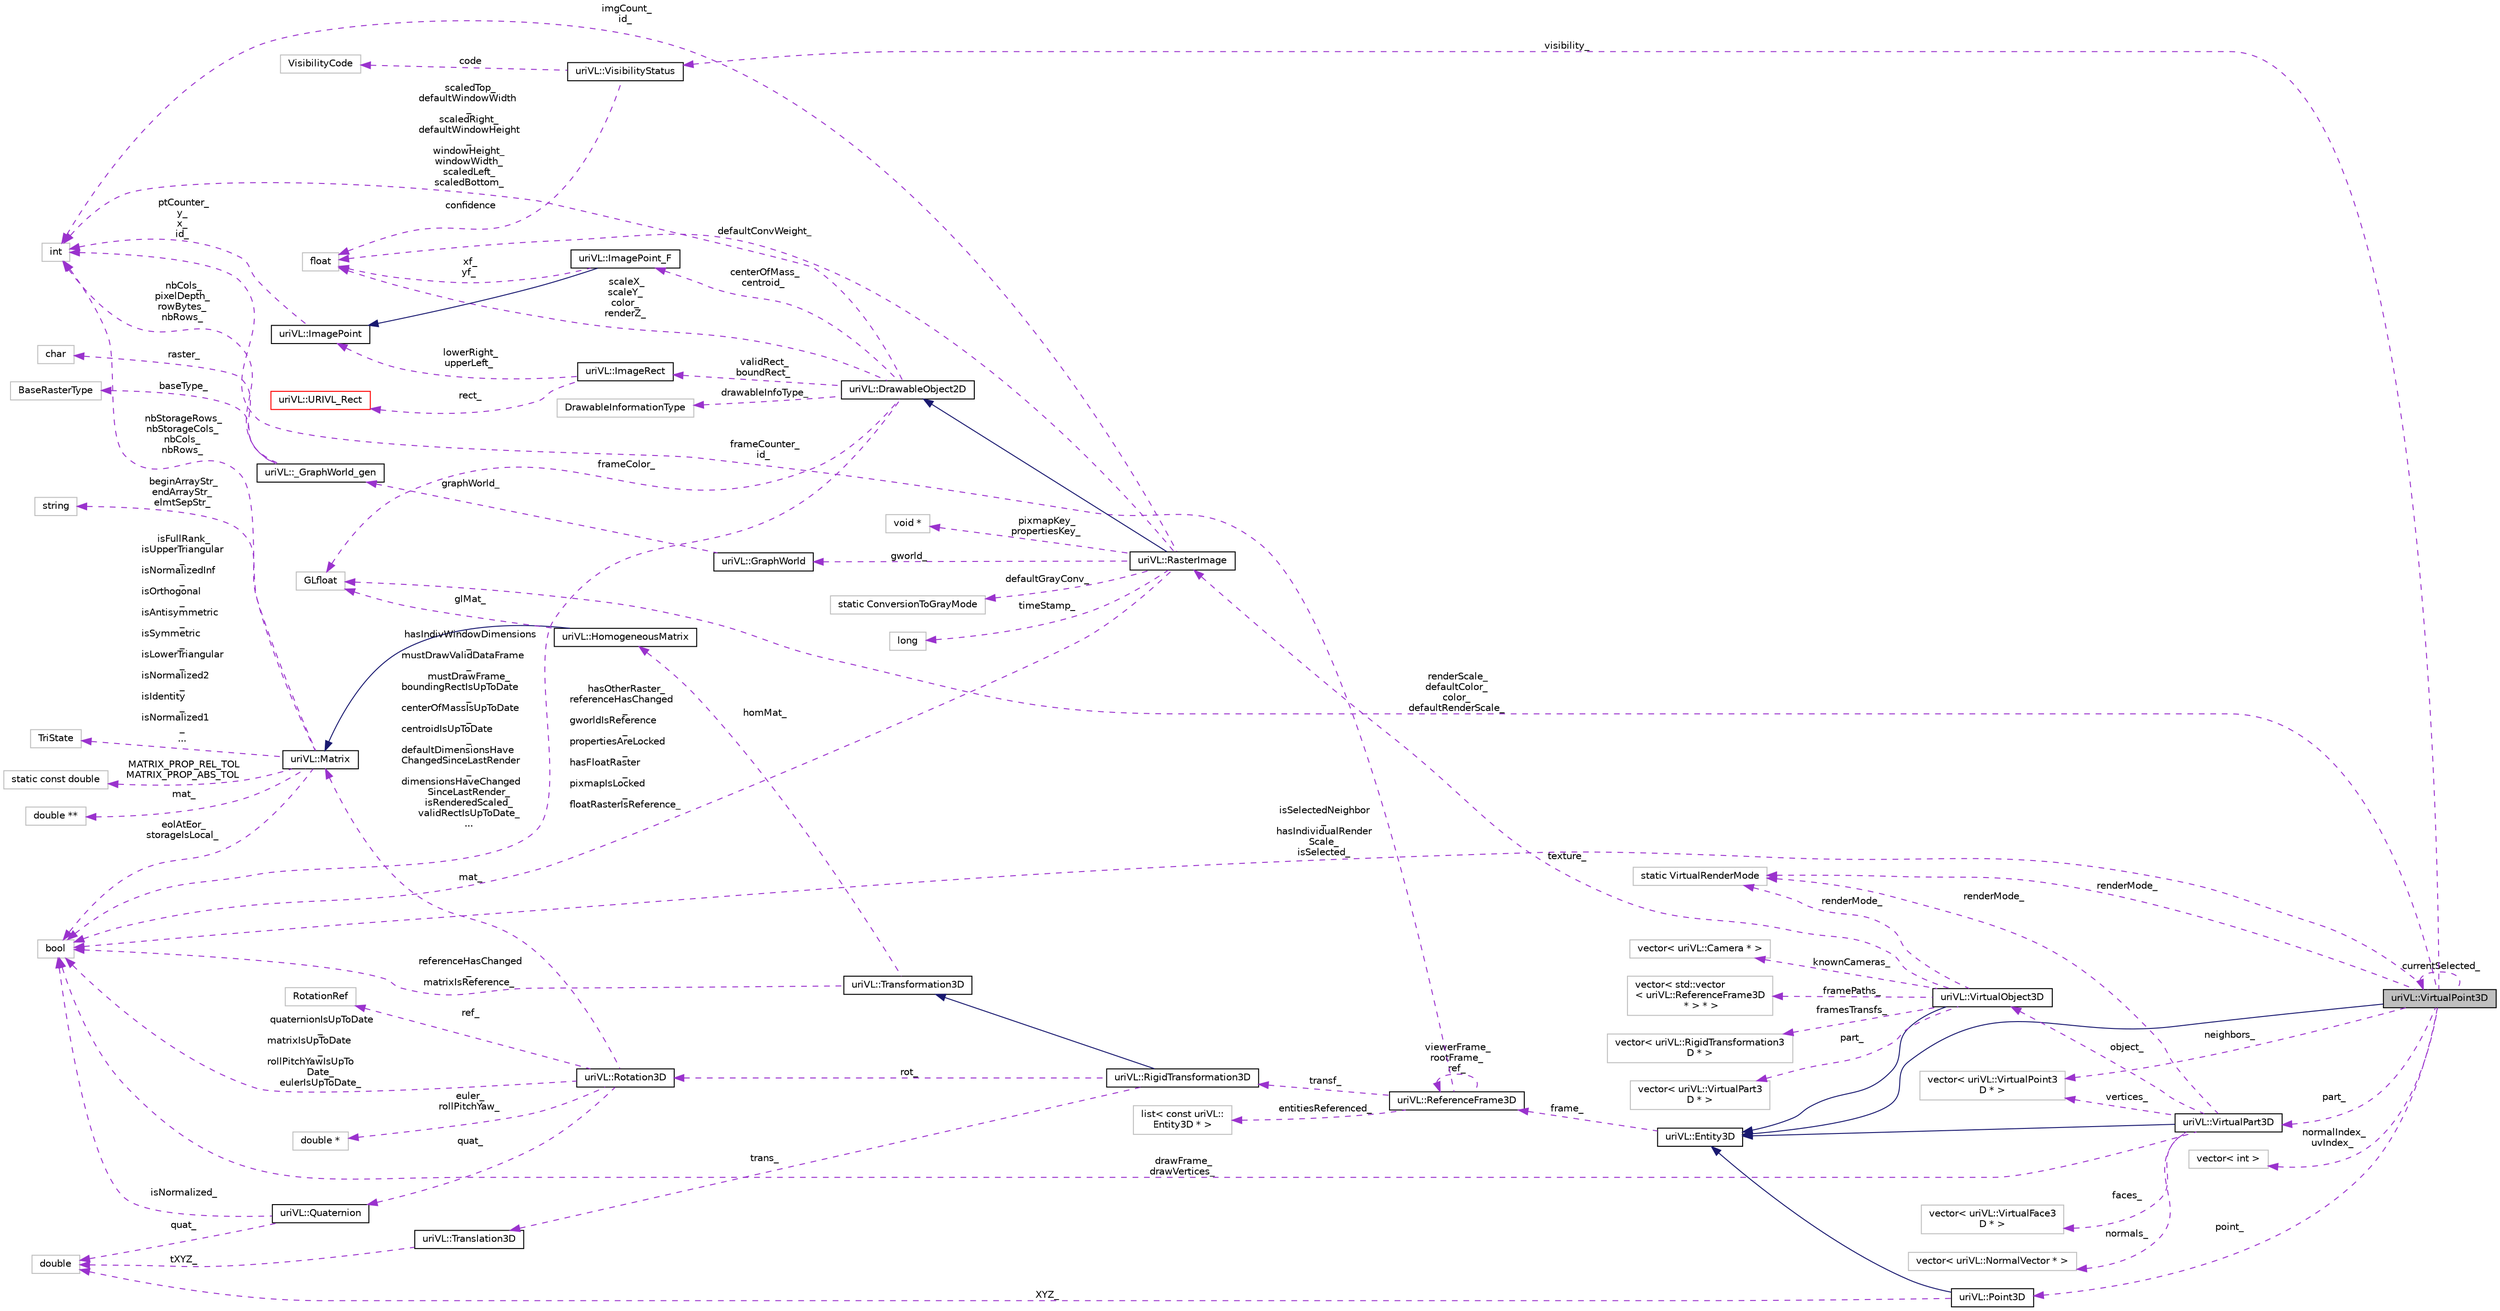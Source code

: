 digraph "uriVL::VirtualPoint3D"
{
  edge [fontname="Helvetica",fontsize="10",labelfontname="Helvetica",labelfontsize="10"];
  node [fontname="Helvetica",fontsize="10",shape=record];
  rankdir="LR";
  Node1 [label="uriVL::VirtualPoint3D",height=0.2,width=0.4,color="black", fillcolor="grey75", style="filled", fontcolor="black"];
  Node2 -> Node1 [dir="back",color="midnightblue",fontsize="10",style="solid",fontname="Helvetica"];
  Node2 [label="uriVL::Entity3D",height=0.2,width=0.4,color="black", fillcolor="white", style="filled",URL="$classuriVL_1_1Entity3D.html",tooltip="The base virtual Entity3D class. "];
  Node3 -> Node2 [dir="back",color="darkorchid3",fontsize="10",style="dashed",label=" frame_" ,fontname="Helvetica"];
  Node3 [label="uriVL::ReferenceFrame3D",height=0.2,width=0.4,color="black", fillcolor="white", style="filled",URL="$classuriVL_1_1ReferenceFrame3D.html",tooltip="A ReferenceFrame3D is the object relative to which any Entity3D is defined. "];
  Node4 -> Node3 [dir="back",color="darkorchid3",fontsize="10",style="dashed",label=" entitiesReferenced_" ,fontname="Helvetica"];
  Node4 [label="list\< const uriVL::\lEntity3D * \>",height=0.2,width=0.4,color="grey75", fillcolor="white", style="filled"];
  Node5 -> Node3 [dir="back",color="darkorchid3",fontsize="10",style="dashed",label=" frameCounter_\nid_" ,fontname="Helvetica"];
  Node5 [label="int",height=0.2,width=0.4,color="grey75", fillcolor="white", style="filled"];
  Node3 -> Node3 [dir="back",color="darkorchid3",fontsize="10",style="dashed",label=" viewerFrame_\nrootFrame_\nref_" ,fontname="Helvetica"];
  Node6 -> Node3 [dir="back",color="darkorchid3",fontsize="10",style="dashed",label=" transf_" ,fontname="Helvetica"];
  Node6 [label="uriVL::RigidTransformation3D",height=0.2,width=0.4,color="black", fillcolor="white", style="filled",URL="$classuriVL_1_1RigidTransformation3D.html",tooltip="A RigidTransformation is a transformation between reference frames that preserves angles and lengths..."];
  Node7 -> Node6 [dir="back",color="midnightblue",fontsize="10",style="solid",fontname="Helvetica"];
  Node7 [label="uriVL::Transformation3D",height=0.2,width=0.4,color="black", fillcolor="white", style="filled",URL="$classuriVL_1_1Transformation3D.html",tooltip="Virtual base class for all 3D transformation that can be represented by a 4 by 4 homogenous matrix..."];
  Node8 -> Node7 [dir="back",color="darkorchid3",fontsize="10",style="dashed",label=" homMat_" ,fontname="Helvetica"];
  Node8 [label="uriVL::HomogeneousMatrix",height=0.2,width=0.4,color="black", fillcolor="white", style="filled",URL="$classuriVL_1_1HomogeneousMatrix.html",tooltip="Implements 4x4 homogeneous matrices used to represent 3D transformations. "];
  Node9 -> Node8 [dir="back",color="midnightblue",fontsize="10",style="solid",fontname="Helvetica"];
  Node9 [label="uriVL::Matrix",height=0.2,width=0.4,color="black", fillcolor="white", style="filled",URL="$classuriVL_1_1Matrix.html",tooltip="Implements the Matrix class of Linear Algebra matrices. "];
  Node5 -> Node9 [dir="back",color="darkorchid3",fontsize="10",style="dashed",label=" nbStorageRows_\nnbStorageCols_\nnbCols_\nnbRows_" ,fontname="Helvetica"];
  Node10 -> Node9 [dir="back",color="darkorchid3",fontsize="10",style="dashed",label=" beginArrayStr_\nendArrayStr_\nelmtSepStr_" ,fontname="Helvetica"];
  Node10 [label="string",height=0.2,width=0.4,color="grey75", fillcolor="white", style="filled"];
  Node11 -> Node9 [dir="back",color="darkorchid3",fontsize="10",style="dashed",label=" eolAtEor_\nstorageIsLocal_" ,fontname="Helvetica"];
  Node11 [label="bool",height=0.2,width=0.4,color="grey75", fillcolor="white", style="filled"];
  Node12 -> Node9 [dir="back",color="darkorchid3",fontsize="10",style="dashed",label=" isFullRank_\nisUpperTriangular\l_\nisNormalizedInf\l_\nisOrthogonal\l_\nisAntisymmetric\l_\nisSymmetric\l_\nisLowerTriangular\l_\nisNormalized2\l_\nisIdentity\l_\nisNormalized1\l_\n..." ,fontname="Helvetica"];
  Node12 [label="TriState",height=0.2,width=0.4,color="grey75", fillcolor="white", style="filled"];
  Node13 -> Node9 [dir="back",color="darkorchid3",fontsize="10",style="dashed",label=" MATRIX_PROP_REL_TOL\nMATRIX_PROP_ABS_TOL" ,fontname="Helvetica"];
  Node13 [label="static const double",height=0.2,width=0.4,color="grey75", fillcolor="white", style="filled"];
  Node14 -> Node9 [dir="back",color="darkorchid3",fontsize="10",style="dashed",label=" mat_" ,fontname="Helvetica"];
  Node14 [label="double **",height=0.2,width=0.4,color="grey75", fillcolor="white", style="filled"];
  Node15 -> Node8 [dir="back",color="darkorchid3",fontsize="10",style="dashed",label=" glMat_" ,fontname="Helvetica"];
  Node15 [label="GLfloat",height=0.2,width=0.4,color="grey75", fillcolor="white", style="filled"];
  Node11 -> Node7 [dir="back",color="darkorchid3",fontsize="10",style="dashed",label=" referenceHasChanged\l_\nmatrixIsReference_" ,fontname="Helvetica"];
  Node16 -> Node6 [dir="back",color="darkorchid3",fontsize="10",style="dashed",label=" rot_" ,fontname="Helvetica"];
  Node16 [label="uriVL::Rotation3D",height=0.2,width=0.4,color="black", fillcolor="white", style="filled",URL="$classuriVL_1_1Rotation3D.html",tooltip="A Rotation3D is a component of any RigidTransformation3D. "];
  Node9 -> Node16 [dir="back",color="darkorchid3",fontsize="10",style="dashed",label=" mat_" ,fontname="Helvetica"];
  Node17 -> Node16 [dir="back",color="darkorchid3",fontsize="10",style="dashed",label=" euler_\nrollPitchYaw_" ,fontname="Helvetica"];
  Node17 [label="double *",height=0.2,width=0.4,color="grey75", fillcolor="white", style="filled"];
  Node18 -> Node16 [dir="back",color="darkorchid3",fontsize="10",style="dashed",label=" ref_" ,fontname="Helvetica"];
  Node18 [label="RotationRef",height=0.2,width=0.4,color="grey75", fillcolor="white", style="filled"];
  Node19 -> Node16 [dir="back",color="darkorchid3",fontsize="10",style="dashed",label=" quat_" ,fontname="Helvetica"];
  Node19 [label="uriVL::Quaternion",height=0.2,width=0.4,color="black", fillcolor="white", style="filled",URL="$classuriVL_1_1Quaternion.html",tooltip="Quaternion Class. "];
  Node20 -> Node19 [dir="back",color="darkorchid3",fontsize="10",style="dashed",label=" quat_" ,fontname="Helvetica"];
  Node20 [label="double",height=0.2,width=0.4,color="grey75", fillcolor="white", style="filled"];
  Node11 -> Node19 [dir="back",color="darkorchid3",fontsize="10",style="dashed",label=" isNormalized_" ,fontname="Helvetica"];
  Node11 -> Node16 [dir="back",color="darkorchid3",fontsize="10",style="dashed",label=" quaternionIsUpToDate\l_\nmatrixIsUpToDate\l_\nrollPitchYawIsUpTo\lDate_\neulerIsUpToDate_" ,fontname="Helvetica"];
  Node21 -> Node6 [dir="back",color="darkorchid3",fontsize="10",style="dashed",label=" trans_" ,fontname="Helvetica"];
  Node21 [label="uriVL::Translation3D",height=0.2,width=0.4,color="black", fillcolor="white", style="filled",URL="$classuriVL_1_1Translation3D.html",tooltip="A Translation object is always stored as an array of three double numbers for the X..."];
  Node20 -> Node21 [dir="back",color="darkorchid3",fontsize="10",style="dashed",label=" tXYZ_" ,fontname="Helvetica"];
  Node15 -> Node1 [dir="back",color="darkorchid3",fontsize="10",style="dashed",label=" renderScale_\ndefaultColor_\ncolor_\ndefaultRenderScale_" ,fontname="Helvetica"];
  Node22 -> Node1 [dir="back",color="darkorchid3",fontsize="10",style="dashed",label=" visibility_" ,fontname="Helvetica"];
  Node22 [label="uriVL::VisibilityStatus",height=0.2,width=0.4,color="black", fillcolor="white", style="filled",URL="$structuriVL_1_1VisibilityStatus.html"];
  Node23 -> Node22 [dir="back",color="darkorchid3",fontsize="10",style="dashed",label=" confidence" ,fontname="Helvetica"];
  Node23 [label="float",height=0.2,width=0.4,color="grey75", fillcolor="white", style="filled"];
  Node24 -> Node22 [dir="back",color="darkorchid3",fontsize="10",style="dashed",label=" code" ,fontname="Helvetica"];
  Node24 [label="VisibilityCode",height=0.2,width=0.4,color="grey75", fillcolor="white", style="filled"];
  Node25 -> Node1 [dir="back",color="darkorchid3",fontsize="10",style="dashed",label=" renderMode_" ,fontname="Helvetica"];
  Node25 [label="static VirtualRenderMode",height=0.2,width=0.4,color="grey75", fillcolor="white", style="filled"];
  Node26 -> Node1 [dir="back",color="darkorchid3",fontsize="10",style="dashed",label=" part_" ,fontname="Helvetica"];
  Node26 [label="uriVL::VirtualPart3D",height=0.2,width=0.4,color="black", fillcolor="white", style="filled",URL="$classuriVL_1_1VirtualPart3D.html",tooltip="Implements the VirtualPart3D class. "];
  Node2 -> Node26 [dir="back",color="midnightblue",fontsize="10",style="solid",fontname="Helvetica"];
  Node25 -> Node26 [dir="back",color="darkorchid3",fontsize="10",style="dashed",label=" renderMode_" ,fontname="Helvetica"];
  Node27 -> Node26 [dir="back",color="darkorchid3",fontsize="10",style="dashed",label=" vertices_" ,fontname="Helvetica"];
  Node27 [label="vector\< uriVL::VirtualPoint3\lD * \>",height=0.2,width=0.4,color="grey75", fillcolor="white", style="filled"];
  Node28 -> Node26 [dir="back",color="darkorchid3",fontsize="10",style="dashed",label=" faces_" ,fontname="Helvetica"];
  Node28 [label="vector\< uriVL::VirtualFace3\lD * \>",height=0.2,width=0.4,color="grey75", fillcolor="white", style="filled"];
  Node11 -> Node26 [dir="back",color="darkorchid3",fontsize="10",style="dashed",label=" drawFrame_\ndrawVertices_" ,fontname="Helvetica"];
  Node29 -> Node26 [dir="back",color="darkorchid3",fontsize="10",style="dashed",label=" normals_" ,fontname="Helvetica"];
  Node29 [label="vector\< uriVL::NormalVector * \>",height=0.2,width=0.4,color="grey75", fillcolor="white", style="filled"];
  Node30 -> Node26 [dir="back",color="darkorchid3",fontsize="10",style="dashed",label=" object_" ,fontname="Helvetica"];
  Node30 [label="uriVL::VirtualObject3D",height=0.2,width=0.4,color="black", fillcolor="white", style="filled",URL="$classuriVL_1_1VirtualObject3D.html",tooltip="The base virtual class for 3D objects. "];
  Node2 -> Node30 [dir="back",color="midnightblue",fontsize="10",style="solid",fontname="Helvetica"];
  Node25 -> Node30 [dir="back",color="darkorchid3",fontsize="10",style="dashed",label=" renderMode_" ,fontname="Helvetica"];
  Node31 -> Node30 [dir="back",color="darkorchid3",fontsize="10",style="dashed",label=" framesTransfs_" ,fontname="Helvetica"];
  Node31 [label="vector\< uriVL::RigidTransformation3\lD * \>",height=0.2,width=0.4,color="grey75", fillcolor="white", style="filled"];
  Node32 -> Node30 [dir="back",color="darkorchid3",fontsize="10",style="dashed",label=" part_" ,fontname="Helvetica"];
  Node32 [label="vector\< uriVL::VirtualPart3\lD * \>",height=0.2,width=0.4,color="grey75", fillcolor="white", style="filled"];
  Node33 -> Node30 [dir="back",color="darkorchid3",fontsize="10",style="dashed",label=" knownCameras_" ,fontname="Helvetica"];
  Node33 [label="vector\< uriVL::Camera * \>",height=0.2,width=0.4,color="grey75", fillcolor="white", style="filled"];
  Node34 -> Node30 [dir="back",color="darkorchid3",fontsize="10",style="dashed",label=" framePaths_" ,fontname="Helvetica"];
  Node34 [label="vector\< std::vector\l\< uriVL::ReferenceFrame3D\l * \> * \>",height=0.2,width=0.4,color="grey75", fillcolor="white", style="filled"];
  Node35 -> Node30 [dir="back",color="darkorchid3",fontsize="10",style="dashed",label=" texture_" ,fontname="Helvetica"];
  Node35 [label="uriVL::RasterImage",height=0.2,width=0.4,color="black", fillcolor="white", style="filled",URL="$classuriVL_1_1RasterImage.html",tooltip="Virtual base image class. "];
  Node36 -> Node35 [dir="back",color="midnightblue",fontsize="10",style="solid",fontname="Helvetica"];
  Node36 [label="uriVL::DrawableObject2D",height=0.2,width=0.4,color="black", fillcolor="white", style="filled",URL="$classuriVL_1_1DrawableObject2D.html",tooltip="Virtual base DrawableObject2D class. "];
  Node15 -> Node36 [dir="back",color="darkorchid3",fontsize="10",style="dashed",label=" frameColor_" ,fontname="Helvetica"];
  Node37 -> Node36 [dir="back",color="darkorchid3",fontsize="10",style="dashed",label=" validRect_\nboundRect_" ,fontname="Helvetica"];
  Node37 [label="uriVL::ImageRect",height=0.2,width=0.4,color="black", fillcolor="white", style="filled",URL="$classuriVL_1_1ImageRect.html",tooltip="Implements the ImageRect class. "];
  Node38 -> Node37 [dir="back",color="darkorchid3",fontsize="10",style="dashed",label=" rect_" ,fontname="Helvetica"];
  Node38 [label="uriVL::URIVL_Rect",height=0.2,width=0.4,color="red", fillcolor="white", style="filled",URL="$structuriVL_1_1URIVL__Rect.html",tooltip="For platforms not supported by Quicktime, we need to define Rect. "];
  Node39 -> Node37 [dir="back",color="darkorchid3",fontsize="10",style="dashed",label=" lowerRight_\nupperLeft_" ,fontname="Helvetica"];
  Node39 [label="uriVL::ImagePoint",height=0.2,width=0.4,color="black", fillcolor="white", style="filled",URL="$classuriVL_1_1ImagePoint.html",tooltip="Implements the ImagePoint class. "];
  Node5 -> Node39 [dir="back",color="darkorchid3",fontsize="10",style="dashed",label=" ptCounter_\ny_\nx_\nid_" ,fontname="Helvetica"];
  Node40 -> Node36 [dir="back",color="darkorchid3",fontsize="10",style="dashed",label=" centerOfMass_\ncentroid_" ,fontname="Helvetica"];
  Node40 [label="uriVL::ImagePoint_F",height=0.2,width=0.4,color="black", fillcolor="white", style="filled",URL="$classuriVL_1_1ImagePoint__F.html",tooltip="Implements the ImagePoint_F class. "];
  Node39 -> Node40 [dir="back",color="midnightblue",fontsize="10",style="solid",fontname="Helvetica"];
  Node23 -> Node40 [dir="back",color="darkorchid3",fontsize="10",style="dashed",label=" xf_\nyf_" ,fontname="Helvetica"];
  Node23 -> Node36 [dir="back",color="darkorchid3",fontsize="10",style="dashed",label=" scaleX_\nscaleY_\ncolor_\nrenderZ_" ,fontname="Helvetica"];
  Node5 -> Node36 [dir="back",color="darkorchid3",fontsize="10",style="dashed",label=" scaledTop_\ndefaultWindowWidth\l_\nscaledRight_\ndefaultWindowHeight\l_\nwindowHeight_\nwindowWidth_\nscaledLeft_\nscaledBottom_" ,fontname="Helvetica"];
  Node11 -> Node36 [dir="back",color="darkorchid3",fontsize="10",style="dashed",label=" hasIndivWindowDimensions\l_\nmustDrawValidDataFrame\l_\nmustDrawFrame_\nboundingRectIsUpToDate\l_\ncenterOfMassIsUpToDate\l_\ncentroidIsUpToDate\l_\ndefaultDimensionsHave\lChangedSinceLastRender\l_\ndimensionsHaveChanged\lSinceLastRender_\nisRenderedScaled_\nvalidRectIsUpToDate_\n..." ,fontname="Helvetica"];
  Node41 -> Node36 [dir="back",color="darkorchid3",fontsize="10",style="dashed",label=" drawableInfoType_" ,fontname="Helvetica"];
  Node41 [label="DrawableInformationType",height=0.2,width=0.4,color="grey75", fillcolor="white", style="filled"];
  Node42 -> Node35 [dir="back",color="darkorchid3",fontsize="10",style="dashed",label=" gworld_" ,fontname="Helvetica"];
  Node42 [label="uriVL::GraphWorld",height=0.2,width=0.4,color="black", fillcolor="white", style="filled",URL="$classuriVL_1_1GraphWorld.html",tooltip="Implements the GraphWorld class. "];
  Node43 -> Node42 [dir="back",color="darkorchid3",fontsize="10",style="dashed",label=" graphWorld_" ,fontname="Helvetica"];
  Node43 [label="uriVL::_GraphWorld_gen",height=0.2,width=0.4,color="black", fillcolor="white", style="filled",URL="$classuriVL_1_1__GraphWorld__gen.html",tooltip="Implements the _GraphWorld_gen class. "];
  Node44 -> Node43 [dir="back",color="darkorchid3",fontsize="10",style="dashed",label=" raster_" ,fontname="Helvetica"];
  Node44 [label="char",height=0.2,width=0.4,color="grey75", fillcolor="white", style="filled"];
  Node45 -> Node43 [dir="back",color="darkorchid3",fontsize="10",style="dashed",label=" baseType_" ,fontname="Helvetica"];
  Node45 [label="BaseRasterType",height=0.2,width=0.4,color="grey75", fillcolor="white", style="filled"];
  Node5 -> Node43 [dir="back",color="darkorchid3",fontsize="10",style="dashed",label=" nbCols_\npixelDepth_\nrowBytes_\nnbRows_" ,fontname="Helvetica"];
  Node23 -> Node35 [dir="back",color="darkorchid3",fontsize="10",style="dashed",label=" defaultConvWeight_" ,fontname="Helvetica"];
  Node5 -> Node35 [dir="back",color="darkorchid3",fontsize="10",style="dashed",label=" imgCount_\nid_" ,fontname="Helvetica"];
  Node11 -> Node35 [dir="back",color="darkorchid3",fontsize="10",style="dashed",label=" hasOtherRaster_\nreferenceHasChanged\l_\ngworldIsReference\l_\npropertiesAreLocked\l_\nhasFloatRaster\l_\npixmapIsLocked\l_\nfloatRasterIsReference_" ,fontname="Helvetica"];
  Node46 -> Node35 [dir="back",color="darkorchid3",fontsize="10",style="dashed",label=" defaultGrayConv_" ,fontname="Helvetica"];
  Node46 [label="static ConversionToGrayMode",height=0.2,width=0.4,color="grey75", fillcolor="white", style="filled"];
  Node47 -> Node35 [dir="back",color="darkorchid3",fontsize="10",style="dashed",label=" timeStamp_" ,fontname="Helvetica"];
  Node47 [label="long",height=0.2,width=0.4,color="grey75", fillcolor="white", style="filled"];
  Node48 -> Node35 [dir="back",color="darkorchid3",fontsize="10",style="dashed",label=" pixmapKey_\npropertiesKey_" ,fontname="Helvetica"];
  Node48 [label="void *",height=0.2,width=0.4,color="grey75", fillcolor="white", style="filled"];
  Node27 -> Node1 [dir="back",color="darkorchid3",fontsize="10",style="dashed",label=" neighbors_" ,fontname="Helvetica"];
  Node49 -> Node1 [dir="back",color="darkorchid3",fontsize="10",style="dashed",label=" normalIndex_\nuvIndex_" ,fontname="Helvetica"];
  Node49 [label="vector\< int \>",height=0.2,width=0.4,color="grey75", fillcolor="white", style="filled"];
  Node11 -> Node1 [dir="back",color="darkorchid3",fontsize="10",style="dashed",label=" isSelectedNeighbor\l_\nhasIndividualRender\lScale_\nisSelected_" ,fontname="Helvetica"];
  Node50 -> Node1 [dir="back",color="darkorchid3",fontsize="10",style="dashed",label=" point_" ,fontname="Helvetica"];
  Node50 [label="uriVL::Point3D",height=0.2,width=0.4,color="black", fillcolor="white", style="filled",URL="$classuriVL_1_1Point3D.html",tooltip="Implements the Point3D class. "];
  Node2 -> Node50 [dir="back",color="midnightblue",fontsize="10",style="solid",fontname="Helvetica"];
  Node20 -> Node50 [dir="back",color="darkorchid3",fontsize="10",style="dashed",label=" XYZ_" ,fontname="Helvetica"];
  Node1 -> Node1 [dir="back",color="darkorchid3",fontsize="10",style="dashed",label=" currentSelected_" ,fontname="Helvetica"];
}
